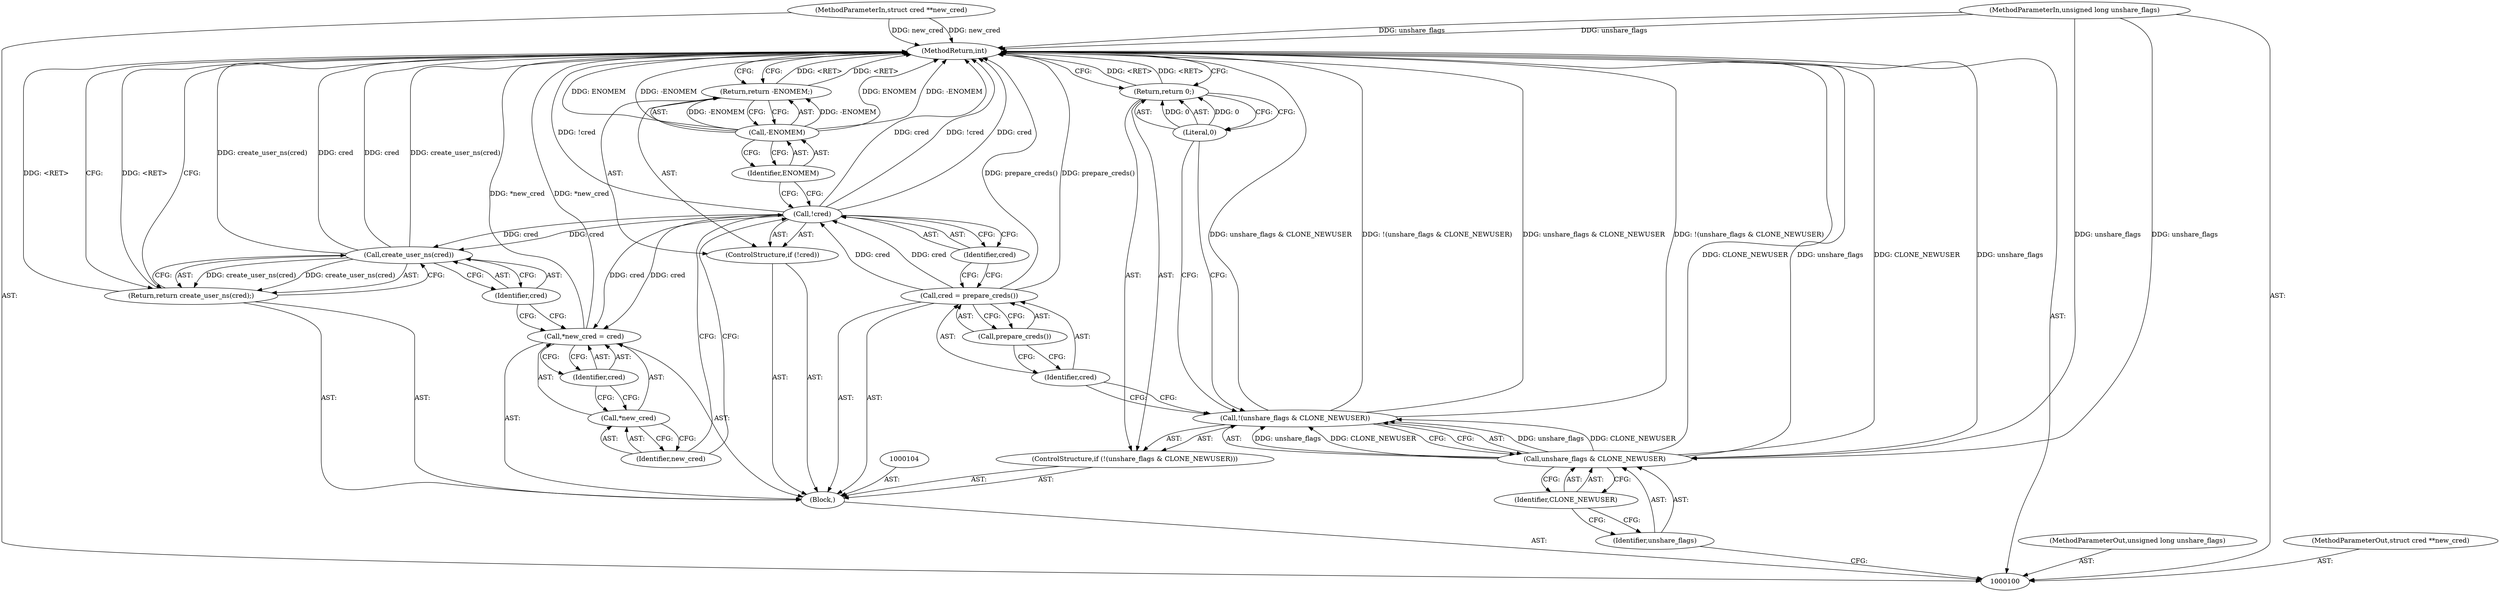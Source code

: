 digraph "1_linux_6160968cee8b90a5dd95318d716e31d7775c4ef3" {
"1000128" [label="(MethodReturn,int)"];
"1000101" [label="(MethodParameterIn,unsigned long unshare_flags)"];
"1000165" [label="(MethodParameterOut,unsigned long unshare_flags)"];
"1000102" [label="(MethodParameterIn,struct cred **new_cred)"];
"1000166" [label="(MethodParameterOut,struct cred **new_cred)"];
"1000120" [label="(Identifier,ENOMEM)"];
"1000118" [label="(Return,return -ENOMEM;)"];
"1000119" [label="(Call,-ENOMEM)"];
"1000121" [label="(Call,*new_cred = cred)"];
"1000122" [label="(Call,*new_cred)"];
"1000124" [label="(Identifier,cred)"];
"1000123" [label="(Identifier,new_cred)"];
"1000125" [label="(Return,return create_user_ns(cred);)"];
"1000127" [label="(Identifier,cred)"];
"1000126" [label="(Call,create_user_ns(cred))"];
"1000103" [label="(Block,)"];
"1000105" [label="(ControlStructure,if (!(unshare_flags & CLONE_NEWUSER)))"];
"1000109" [label="(Identifier,CLONE_NEWUSER)"];
"1000106" [label="(Call,!(unshare_flags & CLONE_NEWUSER))"];
"1000107" [label="(Call,unshare_flags & CLONE_NEWUSER)"];
"1000108" [label="(Identifier,unshare_flags)"];
"1000111" [label="(Literal,0)"];
"1000110" [label="(Return,return 0;)"];
"1000112" [label="(Call,cred = prepare_creds())"];
"1000113" [label="(Identifier,cred)"];
"1000114" [label="(Call,prepare_creds())"];
"1000115" [label="(ControlStructure,if (!cred))"];
"1000116" [label="(Call,!cred)"];
"1000117" [label="(Identifier,cred)"];
"1000128" -> "1000100"  [label="AST: "];
"1000128" -> "1000110"  [label="CFG: "];
"1000128" -> "1000118"  [label="CFG: "];
"1000128" -> "1000125"  [label="CFG: "];
"1000118" -> "1000128"  [label="DDG: <RET>"];
"1000116" -> "1000128"  [label="DDG: cred"];
"1000116" -> "1000128"  [label="DDG: !cred"];
"1000126" -> "1000128"  [label="DDG: create_user_ns(cred)"];
"1000126" -> "1000128"  [label="DDG: cred"];
"1000107" -> "1000128"  [label="DDG: unshare_flags"];
"1000107" -> "1000128"  [label="DDG: CLONE_NEWUSER"];
"1000106" -> "1000128"  [label="DDG: unshare_flags & CLONE_NEWUSER"];
"1000106" -> "1000128"  [label="DDG: !(unshare_flags & CLONE_NEWUSER)"];
"1000112" -> "1000128"  [label="DDG: prepare_creds()"];
"1000121" -> "1000128"  [label="DDG: *new_cred"];
"1000119" -> "1000128"  [label="DDG: -ENOMEM"];
"1000119" -> "1000128"  [label="DDG: ENOMEM"];
"1000102" -> "1000128"  [label="DDG: new_cred"];
"1000101" -> "1000128"  [label="DDG: unshare_flags"];
"1000110" -> "1000128"  [label="DDG: <RET>"];
"1000125" -> "1000128"  [label="DDG: <RET>"];
"1000101" -> "1000100"  [label="AST: "];
"1000101" -> "1000128"  [label="DDG: unshare_flags"];
"1000101" -> "1000107"  [label="DDG: unshare_flags"];
"1000165" -> "1000100"  [label="AST: "];
"1000102" -> "1000100"  [label="AST: "];
"1000102" -> "1000128"  [label="DDG: new_cred"];
"1000166" -> "1000100"  [label="AST: "];
"1000120" -> "1000119"  [label="AST: "];
"1000120" -> "1000116"  [label="CFG: "];
"1000119" -> "1000120"  [label="CFG: "];
"1000118" -> "1000115"  [label="AST: "];
"1000118" -> "1000119"  [label="CFG: "];
"1000119" -> "1000118"  [label="AST: "];
"1000128" -> "1000118"  [label="CFG: "];
"1000118" -> "1000128"  [label="DDG: <RET>"];
"1000119" -> "1000118"  [label="DDG: -ENOMEM"];
"1000119" -> "1000118"  [label="AST: "];
"1000119" -> "1000120"  [label="CFG: "];
"1000120" -> "1000119"  [label="AST: "];
"1000118" -> "1000119"  [label="CFG: "];
"1000119" -> "1000128"  [label="DDG: -ENOMEM"];
"1000119" -> "1000128"  [label="DDG: ENOMEM"];
"1000119" -> "1000118"  [label="DDG: -ENOMEM"];
"1000121" -> "1000103"  [label="AST: "];
"1000121" -> "1000124"  [label="CFG: "];
"1000122" -> "1000121"  [label="AST: "];
"1000124" -> "1000121"  [label="AST: "];
"1000127" -> "1000121"  [label="CFG: "];
"1000121" -> "1000128"  [label="DDG: *new_cred"];
"1000116" -> "1000121"  [label="DDG: cred"];
"1000122" -> "1000121"  [label="AST: "];
"1000122" -> "1000123"  [label="CFG: "];
"1000123" -> "1000122"  [label="AST: "];
"1000124" -> "1000122"  [label="CFG: "];
"1000124" -> "1000121"  [label="AST: "];
"1000124" -> "1000122"  [label="CFG: "];
"1000121" -> "1000124"  [label="CFG: "];
"1000123" -> "1000122"  [label="AST: "];
"1000123" -> "1000116"  [label="CFG: "];
"1000122" -> "1000123"  [label="CFG: "];
"1000125" -> "1000103"  [label="AST: "];
"1000125" -> "1000126"  [label="CFG: "];
"1000126" -> "1000125"  [label="AST: "];
"1000128" -> "1000125"  [label="CFG: "];
"1000125" -> "1000128"  [label="DDG: <RET>"];
"1000126" -> "1000125"  [label="DDG: create_user_ns(cred)"];
"1000127" -> "1000126"  [label="AST: "];
"1000127" -> "1000121"  [label="CFG: "];
"1000126" -> "1000127"  [label="CFG: "];
"1000126" -> "1000125"  [label="AST: "];
"1000126" -> "1000127"  [label="CFG: "];
"1000127" -> "1000126"  [label="AST: "];
"1000125" -> "1000126"  [label="CFG: "];
"1000126" -> "1000128"  [label="DDG: create_user_ns(cred)"];
"1000126" -> "1000128"  [label="DDG: cred"];
"1000126" -> "1000125"  [label="DDG: create_user_ns(cred)"];
"1000116" -> "1000126"  [label="DDG: cred"];
"1000103" -> "1000100"  [label="AST: "];
"1000104" -> "1000103"  [label="AST: "];
"1000105" -> "1000103"  [label="AST: "];
"1000112" -> "1000103"  [label="AST: "];
"1000115" -> "1000103"  [label="AST: "];
"1000121" -> "1000103"  [label="AST: "];
"1000125" -> "1000103"  [label="AST: "];
"1000105" -> "1000103"  [label="AST: "];
"1000106" -> "1000105"  [label="AST: "];
"1000110" -> "1000105"  [label="AST: "];
"1000109" -> "1000107"  [label="AST: "];
"1000109" -> "1000108"  [label="CFG: "];
"1000107" -> "1000109"  [label="CFG: "];
"1000106" -> "1000105"  [label="AST: "];
"1000106" -> "1000107"  [label="CFG: "];
"1000107" -> "1000106"  [label="AST: "];
"1000111" -> "1000106"  [label="CFG: "];
"1000113" -> "1000106"  [label="CFG: "];
"1000106" -> "1000128"  [label="DDG: unshare_flags & CLONE_NEWUSER"];
"1000106" -> "1000128"  [label="DDG: !(unshare_flags & CLONE_NEWUSER)"];
"1000107" -> "1000106"  [label="DDG: unshare_flags"];
"1000107" -> "1000106"  [label="DDG: CLONE_NEWUSER"];
"1000107" -> "1000106"  [label="AST: "];
"1000107" -> "1000109"  [label="CFG: "];
"1000108" -> "1000107"  [label="AST: "];
"1000109" -> "1000107"  [label="AST: "];
"1000106" -> "1000107"  [label="CFG: "];
"1000107" -> "1000128"  [label="DDG: unshare_flags"];
"1000107" -> "1000128"  [label="DDG: CLONE_NEWUSER"];
"1000107" -> "1000106"  [label="DDG: unshare_flags"];
"1000107" -> "1000106"  [label="DDG: CLONE_NEWUSER"];
"1000101" -> "1000107"  [label="DDG: unshare_flags"];
"1000108" -> "1000107"  [label="AST: "];
"1000108" -> "1000100"  [label="CFG: "];
"1000109" -> "1000108"  [label="CFG: "];
"1000111" -> "1000110"  [label="AST: "];
"1000111" -> "1000106"  [label="CFG: "];
"1000110" -> "1000111"  [label="CFG: "];
"1000111" -> "1000110"  [label="DDG: 0"];
"1000110" -> "1000105"  [label="AST: "];
"1000110" -> "1000111"  [label="CFG: "];
"1000111" -> "1000110"  [label="AST: "];
"1000128" -> "1000110"  [label="CFG: "];
"1000110" -> "1000128"  [label="DDG: <RET>"];
"1000111" -> "1000110"  [label="DDG: 0"];
"1000112" -> "1000103"  [label="AST: "];
"1000112" -> "1000114"  [label="CFG: "];
"1000113" -> "1000112"  [label="AST: "];
"1000114" -> "1000112"  [label="AST: "];
"1000117" -> "1000112"  [label="CFG: "];
"1000112" -> "1000128"  [label="DDG: prepare_creds()"];
"1000112" -> "1000116"  [label="DDG: cred"];
"1000113" -> "1000112"  [label="AST: "];
"1000113" -> "1000106"  [label="CFG: "];
"1000114" -> "1000113"  [label="CFG: "];
"1000114" -> "1000112"  [label="AST: "];
"1000114" -> "1000113"  [label="CFG: "];
"1000112" -> "1000114"  [label="CFG: "];
"1000115" -> "1000103"  [label="AST: "];
"1000116" -> "1000115"  [label="AST: "];
"1000118" -> "1000115"  [label="AST: "];
"1000116" -> "1000115"  [label="AST: "];
"1000116" -> "1000117"  [label="CFG: "];
"1000117" -> "1000116"  [label="AST: "];
"1000120" -> "1000116"  [label="CFG: "];
"1000123" -> "1000116"  [label="CFG: "];
"1000116" -> "1000128"  [label="DDG: cred"];
"1000116" -> "1000128"  [label="DDG: !cred"];
"1000112" -> "1000116"  [label="DDG: cred"];
"1000116" -> "1000121"  [label="DDG: cred"];
"1000116" -> "1000126"  [label="DDG: cred"];
"1000117" -> "1000116"  [label="AST: "];
"1000117" -> "1000112"  [label="CFG: "];
"1000116" -> "1000117"  [label="CFG: "];
}

